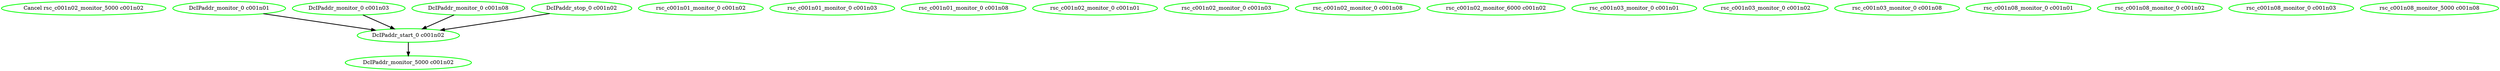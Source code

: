 digraph "g" {
"Cancel rsc_c001n02_monitor_5000 c001n02" [ style=bold color="green" fontcolor="black"]
"DcIPaddr_monitor_0 c001n01" -> "DcIPaddr_start_0 c001n02" [ style = bold]
"DcIPaddr_monitor_0 c001n01" [ style=bold color="green" fontcolor="black"]
"DcIPaddr_monitor_0 c001n03" -> "DcIPaddr_start_0 c001n02" [ style = bold]
"DcIPaddr_monitor_0 c001n03" [ style=bold color="green" fontcolor="black"]
"DcIPaddr_monitor_0 c001n08" -> "DcIPaddr_start_0 c001n02" [ style = bold]
"DcIPaddr_monitor_0 c001n08" [ style=bold color="green" fontcolor="black"]
"DcIPaddr_monitor_5000 c001n02" [ style=bold color="green" fontcolor="black"]
"DcIPaddr_start_0 c001n02" -> "DcIPaddr_monitor_5000 c001n02" [ style = bold]
"DcIPaddr_start_0 c001n02" [ style=bold color="green" fontcolor="black"]
"DcIPaddr_stop_0 c001n02" -> "DcIPaddr_start_0 c001n02" [ style = bold]
"DcIPaddr_stop_0 c001n02" [ style=bold color="green" fontcolor="black"]
"rsc_c001n01_monitor_0 c001n02" [ style=bold color="green" fontcolor="black"]
"rsc_c001n01_monitor_0 c001n03" [ style=bold color="green" fontcolor="black"]
"rsc_c001n01_monitor_0 c001n08" [ style=bold color="green" fontcolor="black"]
"rsc_c001n02_monitor_0 c001n01" [ style=bold color="green" fontcolor="black"]
"rsc_c001n02_monitor_0 c001n03" [ style=bold color="green" fontcolor="black"]
"rsc_c001n02_monitor_0 c001n08" [ style=bold color="green" fontcolor="black"]
"rsc_c001n02_monitor_6000 c001n02" [ style=bold color="green" fontcolor="black"]
"rsc_c001n03_monitor_0 c001n01" [ style=bold color="green" fontcolor="black"]
"rsc_c001n03_monitor_0 c001n02" [ style=bold color="green" fontcolor="black"]
"rsc_c001n03_monitor_0 c001n08" [ style=bold color="green" fontcolor="black"]
"rsc_c001n08_monitor_0 c001n01" [ style=bold color="green" fontcolor="black"]
"rsc_c001n08_monitor_0 c001n02" [ style=bold color="green" fontcolor="black"]
"rsc_c001n08_monitor_0 c001n03" [ style=bold color="green" fontcolor="black"]
"rsc_c001n08_monitor_5000 c001n08" [ style=bold color="green" fontcolor="black"]
}
